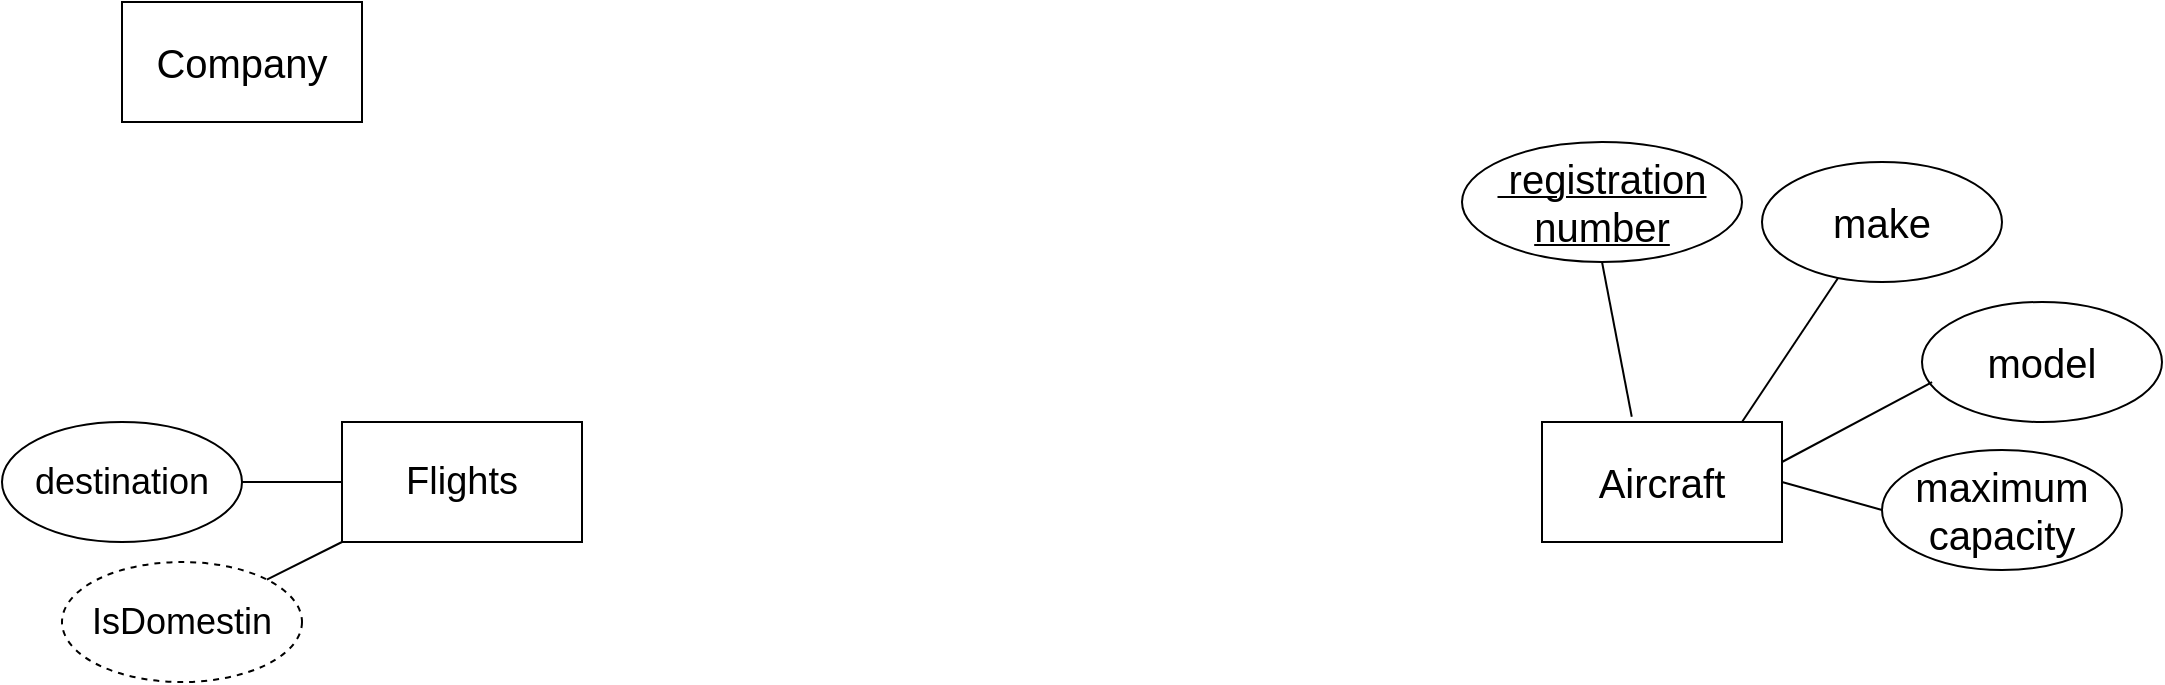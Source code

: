 <mxfile version="15.7.0" type="github">
  <diagram id="3nHWKs5S-ABrskF8WtKg" name="Page-1">
    <mxGraphModel dx="527" dy="885" grid="1" gridSize="10" guides="1" tooltips="1" connect="1" arrows="1" fold="1" page="1" pageScale="1" pageWidth="1169" pageHeight="827" math="0" shadow="0">
      <root>
        <mxCell id="0" />
        <mxCell id="1" parent="0" />
        <mxCell id="D0vi7zzEL4y-7OBPKq5H-1" value="&lt;font style=&quot;font-size: 20px&quot;&gt;Company&lt;/font&gt;" style="rounded=0;whiteSpace=wrap;html=1;" vertex="1" parent="1">
          <mxGeometry x="130" y="130" width="120" height="60" as="geometry" />
        </mxCell>
        <mxCell id="D0vi7zzEL4y-7OBPKq5H-2" value="&lt;font style=&quot;font-size: 20px&quot;&gt;Aircraft&lt;/font&gt;" style="rounded=0;whiteSpace=wrap;html=1;" vertex="1" parent="1">
          <mxGeometry x="840" y="340" width="120" height="60" as="geometry" />
        </mxCell>
        <mxCell id="D0vi7zzEL4y-7OBPKq5H-3" value="&lt;u&gt;&lt;font style=&quot;font-size: 20px&quot;&gt;&amp;nbsp;registration number&lt;/font&gt;&lt;/u&gt;" style="ellipse;whiteSpace=wrap;html=1;" vertex="1" parent="1">
          <mxGeometry x="800" y="200" width="140" height="60" as="geometry" />
        </mxCell>
        <mxCell id="D0vi7zzEL4y-7OBPKq5H-4" value="" style="endArrow=none;html=1;rounded=0;entryX=0.5;entryY=1;entryDx=0;entryDy=0;exitX=0.374;exitY=-0.044;exitDx=0;exitDy=0;exitPerimeter=0;" edge="1" parent="1" source="D0vi7zzEL4y-7OBPKq5H-2" target="D0vi7zzEL4y-7OBPKq5H-3">
          <mxGeometry width="50" height="50" relative="1" as="geometry">
            <mxPoint x="900" y="340" as="sourcePoint" />
            <mxPoint x="950" y="290" as="targetPoint" />
          </mxGeometry>
        </mxCell>
        <mxCell id="D0vi7zzEL4y-7OBPKq5H-6" value="&lt;font style=&quot;font-size: 20px&quot;&gt;make&lt;/font&gt;" style="ellipse;whiteSpace=wrap;html=1;" vertex="1" parent="1">
          <mxGeometry x="950" y="210" width="120" height="60" as="geometry" />
        </mxCell>
        <mxCell id="D0vi7zzEL4y-7OBPKq5H-8" value="&lt;font style=&quot;font-size: 20px&quot;&gt;model&lt;/font&gt;" style="ellipse;whiteSpace=wrap;html=1;" vertex="1" parent="1">
          <mxGeometry x="1030" y="280" width="120" height="60" as="geometry" />
        </mxCell>
        <mxCell id="D0vi7zzEL4y-7OBPKq5H-9" value="&lt;font style=&quot;font-size: 20px&quot;&gt;maximum capacity&lt;/font&gt;" style="ellipse;whiteSpace=wrap;html=1;" vertex="1" parent="1">
          <mxGeometry x="1010" y="354" width="120" height="60" as="geometry" />
        </mxCell>
        <mxCell id="D0vi7zzEL4y-7OBPKq5H-11" value="" style="endArrow=none;html=1;rounded=0;entryX=0.317;entryY=0.967;entryDx=0;entryDy=0;entryPerimeter=0;" edge="1" parent="1" target="D0vi7zzEL4y-7OBPKq5H-6">
          <mxGeometry width="50" height="50" relative="1" as="geometry">
            <mxPoint x="940" y="340" as="sourcePoint" />
            <mxPoint x="990" y="290" as="targetPoint" />
          </mxGeometry>
        </mxCell>
        <mxCell id="D0vi7zzEL4y-7OBPKq5H-12" value="" style="endArrow=none;html=1;rounded=0;entryX=0.042;entryY=0.667;entryDx=0;entryDy=0;entryPerimeter=0;" edge="1" parent="1" target="D0vi7zzEL4y-7OBPKq5H-8">
          <mxGeometry width="50" height="50" relative="1" as="geometry">
            <mxPoint x="960" y="360" as="sourcePoint" />
            <mxPoint x="1010" y="310" as="targetPoint" />
          </mxGeometry>
        </mxCell>
        <mxCell id="D0vi7zzEL4y-7OBPKq5H-13" value="" style="endArrow=none;html=1;rounded=0;entryX=0;entryY=0.5;entryDx=0;entryDy=0;" edge="1" parent="1" target="D0vi7zzEL4y-7OBPKq5H-9">
          <mxGeometry width="50" height="50" relative="1" as="geometry">
            <mxPoint x="960" y="370" as="sourcePoint" />
            <mxPoint x="1010" y="320" as="targetPoint" />
          </mxGeometry>
        </mxCell>
        <mxCell id="D0vi7zzEL4y-7OBPKq5H-14" value="&lt;font style=&quot;font-size: 19px&quot;&gt;Flights&lt;/font&gt;" style="rounded=0;whiteSpace=wrap;html=1;" vertex="1" parent="1">
          <mxGeometry x="240" y="340" width="120" height="60" as="geometry" />
        </mxCell>
        <mxCell id="D0vi7zzEL4y-7OBPKq5H-16" value="&lt;font style=&quot;font-size: 18px&quot;&gt;destination&lt;/font&gt;" style="ellipse;whiteSpace=wrap;html=1;" vertex="1" parent="1">
          <mxGeometry x="70" y="340" width="120" height="60" as="geometry" />
        </mxCell>
        <mxCell id="D0vi7zzEL4y-7OBPKq5H-17" value="" style="endArrow=none;html=1;rounded=0;fontSize=20;" edge="1" parent="1" target="D0vi7zzEL4y-7OBPKq5H-14">
          <mxGeometry width="50" height="50" relative="1" as="geometry">
            <mxPoint x="190" y="370" as="sourcePoint" />
            <mxPoint x="240" y="320" as="targetPoint" />
          </mxGeometry>
        </mxCell>
        <mxCell id="D0vi7zzEL4y-7OBPKq5H-19" value="&lt;span style=&quot;font-size: 18px&quot;&gt;IsDomestin&lt;/span&gt;" style="ellipse;whiteSpace=wrap;html=1;dashed=1;" vertex="1" parent="1">
          <mxGeometry x="100" y="410" width="120" height="60" as="geometry" />
        </mxCell>
        <mxCell id="D0vi7zzEL4y-7OBPKq5H-21" value="" style="endArrow=none;html=1;rounded=0;fontSize=20;entryX=0;entryY=1;entryDx=0;entryDy=0;exitX=1;exitY=0;exitDx=0;exitDy=0;" edge="1" parent="1" source="D0vi7zzEL4y-7OBPKq5H-19" target="D0vi7zzEL4y-7OBPKq5H-14">
          <mxGeometry width="50" height="50" relative="1" as="geometry">
            <mxPoint x="180" y="510" as="sourcePoint" />
            <mxPoint x="230" y="460" as="targetPoint" />
          </mxGeometry>
        </mxCell>
      </root>
    </mxGraphModel>
  </diagram>
</mxfile>
